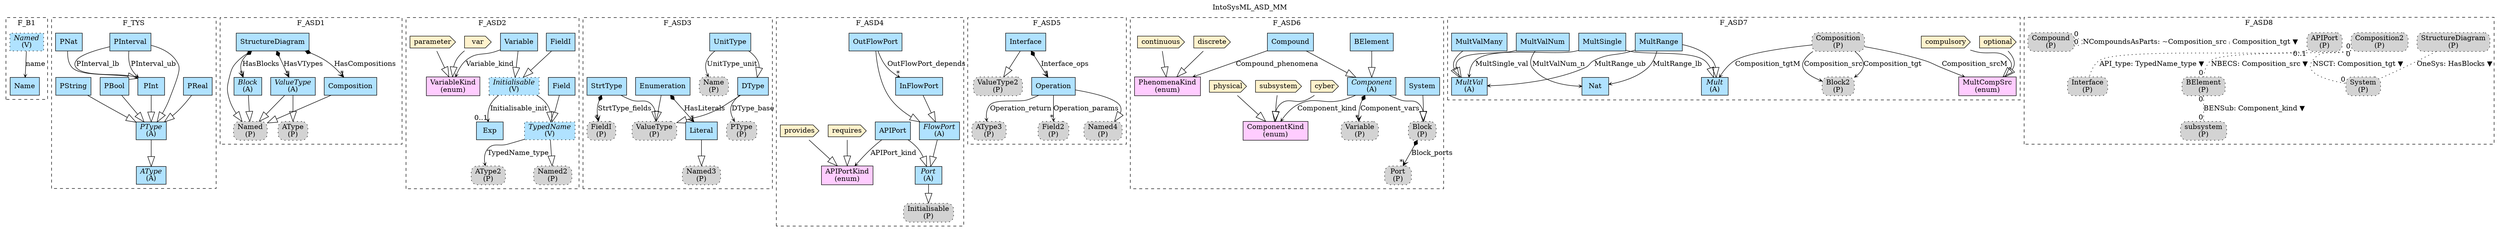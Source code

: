 digraph {graph[label=IntoSysML_ASD_MM,labelloc=tl,labelfontsize=12];
subgraph cluster_F_B1{style=dashed;label=F_B1;
"Name"[shape=record,fillcolor=lightskyblue1,style = filled,label="Name"];
"Named"[shape=record,fillcolor=lightskyblue1,style ="filled,dotted",label=<{<I>Named</I><br/>(V)}>];

"Named"->"Name"[label="name",arrowhead=vee,headlabel="",arrowsize=.5];

}
subgraph cluster_F_TYS{style=dashed;label=F_TYS;
"PType"[shape=record,fillcolor=lightskyblue1,style = filled,label=<{<I>PType</I><br/>(A)}>];
"PInt"[shape=record,fillcolor=lightskyblue1,style = filled,label="PInt"];
"PReal"[shape=record,fillcolor=lightskyblue1,style = filled,label="PReal"];
"PInterval"[shape=record,fillcolor=lightskyblue1,style = filled,label="PInterval"];
"PNat"[shape=record,fillcolor=lightskyblue1,style = filled,label="PNat"];
"PBool"[shape=record,fillcolor=lightskyblue1,style = filled,label="PBool"];
"PString"[shape=record,fillcolor=lightskyblue1,style = filled,label="PString"];
"AType"[shape=record,fillcolor=lightskyblue1,style = filled,label=<{<I>AType</I><br/>(A)}>];

"PNat"->"PInt"[arrowhead=onormal,arrowsize=2.0];
"PInt"->"PType"[arrowhead=onormal,arrowsize=2.0];
"PReal"->"PType"[arrowhead=onormal,arrowsize=2.0];
"PInterval"->"PType"[arrowhead=onormal,arrowsize=2.0];
"PBool"->"PType"[arrowhead=onormal,arrowsize=2.0];
"PString"->"PType"[arrowhead=onormal,arrowsize=2.0];
"PInterval"->"PInt"[label="PInterval_lb",arrowhead=vee,headlabel="",arrowsize=.5];
"PInterval"->"PInt"[label="PInterval_ub",arrowhead=vee,headlabel="",arrowsize=.5];
"PType"->"AType"[arrowhead=onormal,arrowsize=2.0];

}
subgraph cluster_F_ASD1{style=dashed;label=F_ASD1;
"StructureDiagram"[shape=record,fillcolor=lightskyblue1,style = filled,label="StructureDiagram"];
"PNamed"[shape=box,fillcolor=lightgray,style ="rounded,filled,dotted",label=<Named<br/>(P)>];
"PAType"[shape=box,fillcolor=lightgray,style ="rounded,filled,dotted",label=<AType<br/>(P)>];
"Block"[shape=record,fillcolor=lightskyblue1,style = filled,label=<{<I>Block</I><br/>(A)}>];
"ValueType"[shape=record,fillcolor=lightskyblue1,style = filled,label=<{<I>ValueType</I><br/>(A)}>];
"Composition"[shape=record,fillcolor=lightskyblue1,style = filled,label="Composition"];

"StructureDiagram"->"Block"[label="HasBlocks",arrowhead=vee,arrowtail=diamond,dir=both,headlabel="*"];
"StructureDiagram"->"ValueType"[label="HasVTypes",arrowhead=vee,arrowtail=diamond,dir=both,headlabel="*"];
"StructureDiagram"->"Composition"[label="HasCompositions",arrowhead=vee,arrowtail=diamond,dir=both,headlabel="*"];
"StructureDiagram"->"PNamed"[arrowhead=onormal,arrowsize=2.0];
"Block"->"PNamed"[arrowhead=onormal,arrowsize=2.0];
"ValueType"->"PNamed"[arrowhead=onormal,arrowsize=2.0];
"Composition"->"PNamed"[arrowhead=onormal,arrowsize=2.0];
"ValueType"->"PAType"[arrowhead=onormal,arrowsize=2.0];

}


subgraph cluster_F_ASD2{style=dashed;label=F_ASD2;
"PAType2"[shape=box,fillcolor=lightgray,style ="rounded,filled,dotted",label=<AType2<br/>(P)>];
"PNamed2"[shape=box,fillcolor=lightgray,style ="rounded,filled,dotted",label=<Named2<br/>(P)>];
"TypedName"[shape=record,fillcolor=lightskyblue1,style ="filled,dotted",label=<{<I>TypedName</I><br/>(V)}>];
"Initialisable"[shape=record,fillcolor=lightskyblue1,style ="filled,dotted",label=<{<I>Initialisable</I><br/>(V)}>];
"Exp"[shape=record,fillcolor=lightskyblue1,style = filled,label="Exp"];
"Field"[shape=record,fillcolor=lightskyblue1,style = filled,label="Field"];
"FieldI"[shape=record,fillcolor=lightskyblue1,style = filled,label="FieldI"];
"Variable"[shape=record,fillcolor=lightskyblue1,style = filled,label="Variable"];
"var"[shape=cds,fillcolor="#FFF2CC",style = filled,label="var"];
"parameter"[shape=cds,fillcolor="#FFF2CC",style = filled,label="parameter"];
"VariableKind"[shape=record,fillcolor="#FFCCFF",style = filled,label="VariableKind\l(enum)"];

"var"->"VariableKind"[arrowhead=onormal,arrowsize=2.0];
"parameter"->"VariableKind"[arrowhead=onormal,arrowsize=2.0];
"Variable"->"VariableKind"[label="Variable_kind",arrowhead=vee,headlabel="",arrowsize=.5];
"TypedName"->"PAType2"[label="TypedName_type",arrowhead=vee,headlabel="",arrowsize=.5];
"Initialisable"->"Exp"[label="Initialisable_init",arrowhead=vee,headlabel="0..1",arrowsize=.5];
"TypedName"->"PNamed2"[arrowhead=onormal,arrowsize=2.0];
"Field"->"TypedName"[arrowhead=onormal,arrowsize=2.0];
"Initialisable"->"TypedName"[arrowhead=onormal,arrowsize=2.0];
"FieldI"->"Initialisable"[arrowhead=onormal,arrowsize=2.0];
"Variable"->"Initialisable"[arrowhead=onormal,arrowsize=2.0];

}


subgraph cluster_F_ASD3{style=dashed;label=F_ASD3;
"PValueType"[shape=box,fillcolor=lightgray,style ="rounded,filled,dotted",label=<ValueType<br/>(P)>];
"PNamed3"[shape=box,fillcolor=lightgray,style ="rounded,filled,dotted",label=<Named3<br/>(P)>];
"PPType"[shape=box,fillcolor=lightgray,style ="rounded,filled,dotted",label=<PType<br/>(P)>];
"PName"[shape=box,fillcolor=lightgray,style ="rounded,filled,dotted",label=<Name<br/>(P)>];
"PFieldI"[shape=box,fillcolor=lightgray,style ="rounded,filled,dotted",label=<FieldI<br/>(P)>];
"DType"[shape=record,fillcolor=lightskyblue1,style = filled,label="DType"];
"UnitType"[shape=record,fillcolor=lightskyblue1,style = filled,label="UnitType"];
"Enumeration"[shape=record,fillcolor=lightskyblue1,style = filled,label="Enumeration"];
"Literal"[shape=record,fillcolor=lightskyblue1,style = filled,label="Literal"];
"StrtType"[shape=record,fillcolor=lightskyblue1,style = filled,label="StrtType"];

"DType"->"PPType"[label="DType_base",arrowhead=vee,headlabel="",arrowsize=.5];
"DType"->"PValueType"[arrowhead=onormal,arrowsize=2.0];
"UnitType"->"DType"[arrowhead=onormal,arrowsize=2.0];
"UnitType"->"PName"[label="UnitType_unit",arrowhead=vee,headlabel="",arrowsize=.5];
"Enumeration"->"Literal"[label="HasLiterals",arrowhead=vee,arrowtail=diamond,dir=both,headlabel="*"];
"Enumeration"->"PValueType"[arrowhead=onormal,arrowsize=2.0];
"StrtType"->"PValueType"[arrowhead=onormal,arrowsize=2.0];
"Literal"->"PNamed3"[arrowhead=onormal,arrowsize=2.0];
"StrtType"->"PFieldI"[label="StrtType_fields",arrowhead=vee,arrowtail=diamond,dir=both,headlabel="*"];

}





subgraph cluster_F_ASD4{style=dashed;label=F_ASD4;
"PInitialisable"[shape=box,fillcolor=lightgray,style ="rounded,filled,dotted",label=<Initialisable<br/>(P)>];
"Port"[shape=record,fillcolor=lightskyblue1,style = filled,label=<{<I>Port</I><br/>(A)}>];
"FlowPort"[shape=record,fillcolor=lightskyblue1,style = filled,label=<{<I>FlowPort</I><br/>(A)}>];
"APIPort"[shape=record,fillcolor=lightskyblue1,style = filled,label="APIPort"];
"InFlowPort"[shape=record,fillcolor=lightskyblue1,style = filled,label="InFlowPort"];
"OutFlowPort"[shape=record,fillcolor=lightskyblue1,style = filled,label="OutFlowPort"];
"requires"[shape=cds,fillcolor="#FFF2CC",style = filled,label="requires"];
"provides"[shape=cds,fillcolor="#FFF2CC",style = filled,label="provides"];
"APIPortKind"[shape=record,fillcolor="#FFCCFF",style = filled,label="APIPortKind\l(enum)"];

"requires"->"APIPortKind"[arrowhead=onormal,arrowsize=2.0];
"provides"->"APIPortKind"[arrowhead=onormal,arrowsize=2.0];
"APIPort"->"APIPortKind"[label="APIPort_kind",arrowhead=vee,headlabel="",arrowsize=.5];
"Port"->"PInitialisable"[arrowhead=onormal,arrowsize=2.0];
"FlowPort"->"Port"[arrowhead=onormal,arrowsize=2.0];
"APIPort"->"Port"[arrowhead=onormal,arrowsize=2.0];
"InFlowPort"->"FlowPort"[arrowhead=onormal,arrowsize=2.0];
"OutFlowPort"->"FlowPort"[arrowhead=onormal,arrowsize=2.0];
"OutFlowPort"->"InFlowPort"[label="OutFlowPort_depends",arrowhead=vee,headlabel="*",arrowsize=.5];

}

subgraph cluster_F_ASD5{style=dashed;label=F_ASD5;
"PAType3"[shape=box,fillcolor=lightgray,style ="rounded,filled,dotted",label=<AType3<br/>(P)>];
"PValueType2"[shape=box,fillcolor=lightgray,style ="rounded,filled,dotted",label=<ValueType2<br/>(P)>];
"PField2"[shape=box,fillcolor=lightgray,style ="rounded,filled,dotted",label=<Field2<br/>(P)>];
"PNamed4"[shape=box,fillcolor=lightgray,style ="rounded,filled,dotted",label=<Named4<br/>(P)>];
"Interface"[shape=record,fillcolor=lightskyblue1,style = filled,label="Interface"];
"Operation"[shape=record,fillcolor=lightskyblue1,style = filled,label="Operation"];

"Interface"->"PValueType2"[arrowhead=onormal,arrowsize=2.0];
"Operation"->"PNamed4"[arrowhead=onormal,arrowsize=2.0];
"Interface"->"Operation"[label="Interface_ops",arrowhead=vee,arrowtail=diamond,dir=both,headlabel="*"];
"Operation"->"PAType3"[label="Operation_return",arrowhead=vee,headlabel="",arrowsize=.5];
"Operation"->"PField2"[label="Operation_params",arrowhead=vee,headlabel="*",arrowsize=.5];

}




subgraph cluster_F_ASD6{style=dashed;label=F_ASD6;
"PBlock"[shape=box,fillcolor=lightgray,style ="rounded,filled,dotted",label=<Block<br/>(P)>];
"PPort"[shape=box,fillcolor=lightgray,style ="rounded,filled,dotted",label=<Port<br/>(P)>];
"PVariable"[shape=box,fillcolor=lightgray,style ="rounded,filled,dotted",label=<Variable<br/>(P)>];
"System"[shape=record,fillcolor=lightskyblue1,style = filled,label="System"];
"Component"[shape=record,fillcolor=lightskyblue1,style = filled,label=<{<I>Component</I><br/>(A)}>];
"Compound"[shape=record,fillcolor=lightskyblue1,style = filled,label="Compound"];
"BElement"[shape=record,fillcolor=lightskyblue1,style = filled,label="BElement"];
"cyber"[shape=cds,fillcolor="#FFF2CC",style = filled,label="cyber"];
"subsystem"[shape=cds,fillcolor="#FFF2CC",style = filled,label="subsystem"];
"physical"[shape=cds,fillcolor="#FFF2CC",style = filled,label="physical"];
"ComponentKind"[shape=record,fillcolor="#FFCCFF",style = filled,label="ComponentKind\l(enum)"];
"discrete"[shape=cds,fillcolor="#FFF2CC",style = filled,label="discrete"];
"continuous"[shape=cds,fillcolor="#FFF2CC",style = filled,label="continuous"];
"PhenomenaKind"[shape=record,fillcolor="#FFCCFF",style = filled,label="PhenomenaKind\l(enum)"];

"System"->"PBlock"[arrowhead=onormal,arrowsize=2.0];
"Component"->"PBlock"[arrowhead=onormal,arrowsize=2.0];
"PBlock"->"PPort"[label="Block_ports",arrowhead=vee,arrowtail=diamond,dir=both,headlabel="*"];
"Component"->"PVariable"[label="Component_vars",arrowhead=vee,arrowtail=diamond,dir=both,headlabel="*"];
"Compound"->"Component"[arrowhead=onormal,arrowsize=2.0];
"BElement"->"Component"[arrowhead=onormal,arrowsize=2.0];
"cyber"->"ComponentKind"[arrowhead=onormal,arrowsize=2.0];
"subsystem"->"ComponentKind"[arrowhead=onormal,arrowsize=2.0];
"physical"->"ComponentKind"[arrowhead=onormal,arrowsize=2.0];
"Component"->"ComponentKind"[label="Component_kind",arrowhead=vee,headlabel="",arrowsize=.5];
"discrete"->"PhenomenaKind"[arrowhead=onormal,arrowsize=2.0];
"continuous"->"PhenomenaKind"[arrowhead=onormal,arrowsize=2.0];
"Compound"->"PhenomenaKind"[label="Compound_phenomena",arrowhead=vee,headlabel="",arrowsize=.5];

}



subgraph cluster_F_ASD7{style=dashed;label=F_ASD7;
"PComposition"[shape=box,fillcolor=lightgray,style ="rounded,filled,dotted",label=<Composition<br/>(P)>];
"PBlock2"[shape=box,fillcolor=lightgray,style ="rounded,filled,dotted",label=<Block2<br/>(P)>];
"Mult"[shape=record,fillcolor=lightskyblue1,style = filled,label=<{<I>Mult</I><br/>(A)}>];
"optional"[shape=cds,fillcolor="#FFF2CC",style = filled,label="optional"];
"compulsory"[shape=cds,fillcolor="#FFF2CC",style = filled,label="compulsory"];
"MultCompSrc"[shape=record,fillcolor="#FFCCFF",style = filled,label="MultCompSrc\l(enum)"];
"MultSingle"[shape=record,fillcolor=lightskyblue1,style = filled,label="MultSingle"];
"MultRange"[shape=record,fillcolor=lightskyblue1,style = filled,label="MultRange"];
"Nat"[shape=record,fillcolor=lightskyblue1,style = filled,label="Nat"];
"MultVal"[shape=record,fillcolor=lightskyblue1,style = filled,label=<{<I>MultVal</I><br/>(A)}>];
"MultValNum"[shape=record,fillcolor=lightskyblue1,style = filled,label="MultValNum"];
"MultValMany"[shape=record,fillcolor=lightskyblue1,style = filled,label="MultValMany"];

"PComposition"->"PBlock2"[label="Composition_src",arrowhead=vee,headlabel="",arrowsize=.5];
"PComposition"->"PBlock2"[label="Composition_tgt",arrowhead=vee,headlabel="",arrowsize=.5];
"optional"->"MultCompSrc"[arrowhead=onormal,arrowsize=2.0];
"compulsory"->"MultCompSrc"[arrowhead=onormal,arrowsize=2.0];
"PComposition"->"MultCompSrc"[label="Composition_srcM",arrowhead=vee,headlabel="",arrowsize=.5];
"PComposition"->"Mult"[label="Composition_tgtM",arrowhead=vee,headlabel="",arrowsize=.5];
"MultSingle"->"Mult"[arrowhead=onormal,arrowsize=2.0];
"MultRange"->"Mult"[arrowhead=onormal,arrowsize=2.0];
"MultValNum"->"MultVal"[arrowhead=onormal,arrowsize=2.0];
"MultValMany"->"MultVal"[arrowhead=onormal,arrowsize=2.0];
"MultRange"->"Nat"[label="MultRange_lb",arrowhead=vee,headlabel="",arrowsize=.5];
"MultValNum"->"Nat"[label="MultValNum_n",arrowhead=vee,headlabel="",arrowsize=.5];
"MultSingle"->"MultVal"[label="MultSingle_val",arrowhead=vee,headlabel="",arrowsize=.5];
"MultRange"->"MultVal"[label="MultRange_ub",arrowhead=vee,headlabel="",arrowsize=.5];

}


subgraph cluster_F_ASD8{style=dashed;label=F_ASD8;
"PStructureDiagram"[shape=box,fillcolor=lightgray,style ="rounded,filled,dotted",label=<StructureDiagram<br/>(P)>];
"PComposition2"[shape=box,fillcolor=lightgray,style ="rounded,filled,dotted",label=<Composition2<br/>(P)>];
"PSystem"[shape=box,fillcolor=lightgray,style ="rounded,filled,dotted",label=<System<br/>(P)>];
"PBElement"[shape=box,fillcolor=lightgray,style ="rounded,filled,dotted",label=<BElement<br/>(P)>];
"PAPIPort"[shape=box,fillcolor=lightgray,style ="rounded,filled,dotted",label=<APIPort<br/>(P)>];
"PInterface"[shape=box,fillcolor=lightgray,style ="rounded,filled,dotted",label=<Interface<br/>(P)>];
"Psubsystem"[shape=box,fillcolor=lightgray,style ="rounded,filled,dotted",label=<subsystem<br/>(P)>];
"PCompound"[shape=box,fillcolor=lightgray,style ="rounded,filled,dotted",label=<Compound<br/>(P)>];

"PStructureDiagram"->"PSystem"[label="OneSys: HasBlocks ▼",dir=none,taillabel="",headlabel="",style=dotted];
"PComposition2"->"PSystem"[label="NSCT: Composition_tgt ▼",dir=none,taillabel="0",headlabel="0",style=dotted];
"PComposition2"->"PBElement"[label="NBECS: Composition_src ▼",dir=none,taillabel="0",headlabel="0",style=dotted];
"PBElement"->"Psubsystem"[label="BENSub: Component_kind ▼",dir=none,taillabel="0",headlabel="0",style=dotted];
"PAPIPort"->"PInterface"[label="API_type: TypedName_type ▼",dir=none,taillabel="0..1",headlabel="",style=dotted];
"PCompound"->"PCompound"[label="NCompoundsAsParts: ~Composition_src ⨾ Composition_tgt ▼",dir=none,taillabel="0",headlabel="0",style=dotted];

}








}